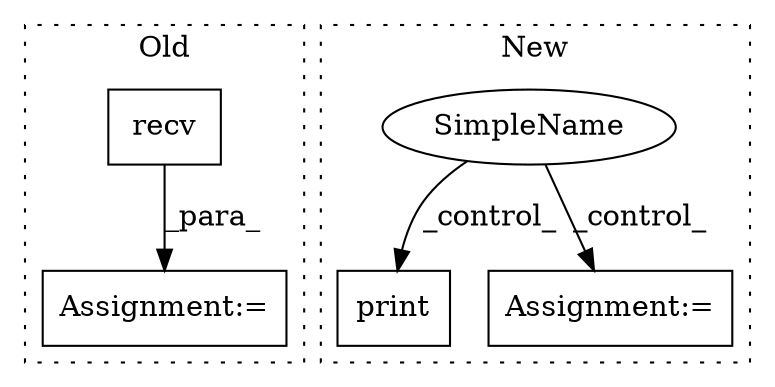 digraph G {
subgraph cluster0 {
1 [label="recv" a="32" s="7605,7619" l="5,1" shape="box"];
5 [label="Assignment:=" a="7" s="7594" l="1" shape="box"];
label = "Old";
style="dotted";
}
subgraph cluster1 {
2 [label="print" a="32" s="9109,9116" l="6,1" shape="box"];
3 [label="SimpleName" a="42" s="" l="" shape="ellipse"];
4 [label="Assignment:=" a="7" s="8988" l="1" shape="box"];
label = "New";
style="dotted";
}
1 -> 5 [label="_para_"];
3 -> 2 [label="_control_"];
3 -> 4 [label="_control_"];
}